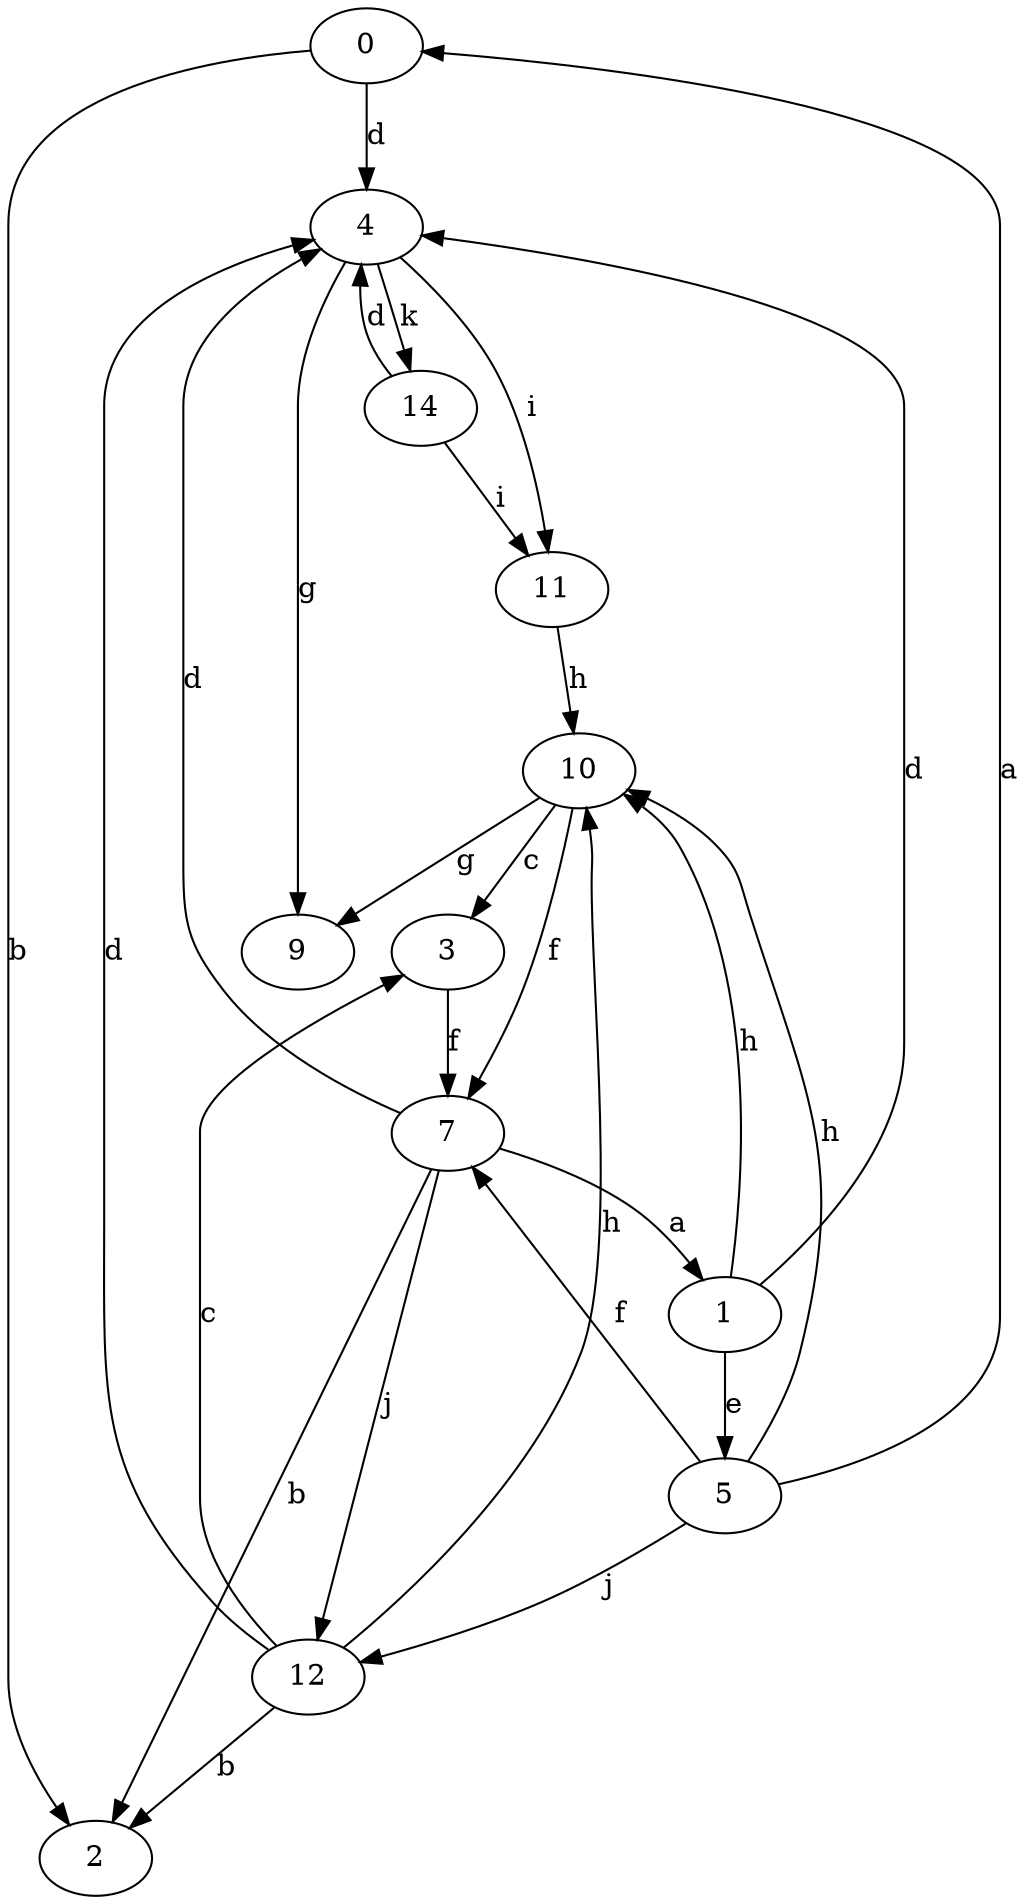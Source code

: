 strict digraph  {
0;
1;
2;
3;
4;
5;
7;
9;
10;
11;
12;
14;
0 -> 2  [label=b];
0 -> 4  [label=d];
1 -> 4  [label=d];
1 -> 5  [label=e];
1 -> 10  [label=h];
3 -> 7  [label=f];
4 -> 9  [label=g];
4 -> 11  [label=i];
4 -> 14  [label=k];
5 -> 0  [label=a];
5 -> 7  [label=f];
5 -> 10  [label=h];
5 -> 12  [label=j];
7 -> 1  [label=a];
7 -> 2  [label=b];
7 -> 4  [label=d];
7 -> 12  [label=j];
10 -> 3  [label=c];
10 -> 7  [label=f];
10 -> 9  [label=g];
11 -> 10  [label=h];
12 -> 2  [label=b];
12 -> 3  [label=c];
12 -> 4  [label=d];
12 -> 10  [label=h];
14 -> 4  [label=d];
14 -> 11  [label=i];
}
